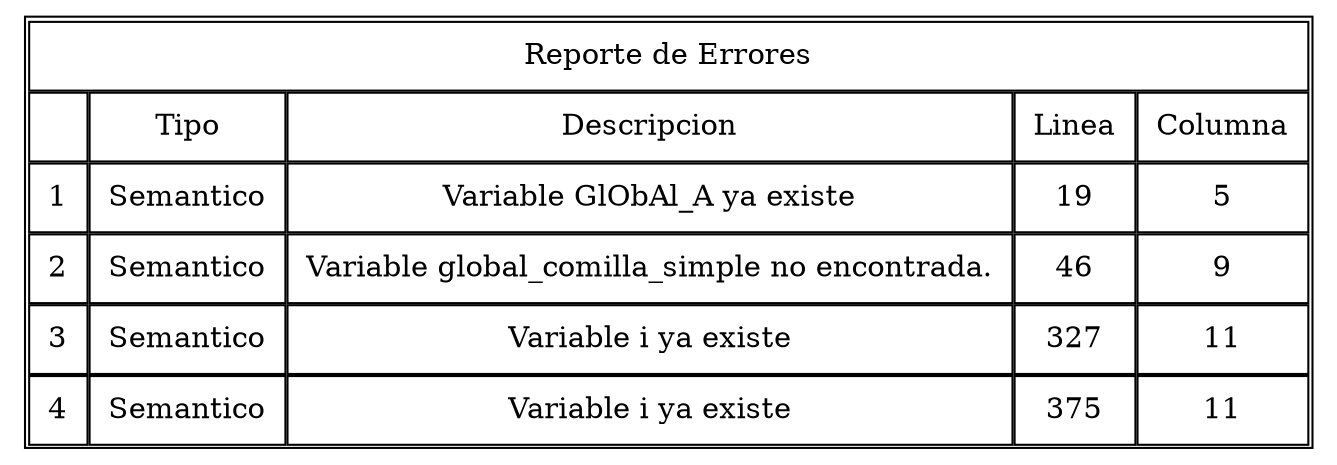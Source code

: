 digraph errores {
tbl [
 shape = plaintext
label=<
<table border="1" cellborder="1" cellspacing="1" cellpadding="8">
<tr> <td colspan='5'>Reporte de Errores</td> </tr> 
<tr> <td> </td> <td>Tipo</td> <td>Descripcion</td> <td>Linea</td> <td>Columna</td> </tr> 
<tr> <td>1</td> <td>Semantico</td> <td>Variable GlObAl_A ya existe</td> <td>19</td> <td>5</td> </tr> 
<tr> <td>2</td> <td>Semantico</td> <td>Variable global_comilla_simple no encontrada.</td> <td>46</td> <td>9</td> </tr> 
<tr> <td>3</td> <td>Semantico</td> <td>Variable i ya existe</td> <td>327</td> <td>11</td> </tr> 
<tr> <td>4</td> <td>Semantico</td> <td>Variable i ya existe</td> <td>375</td> <td>11</td> </tr> 
</table>
>];
}